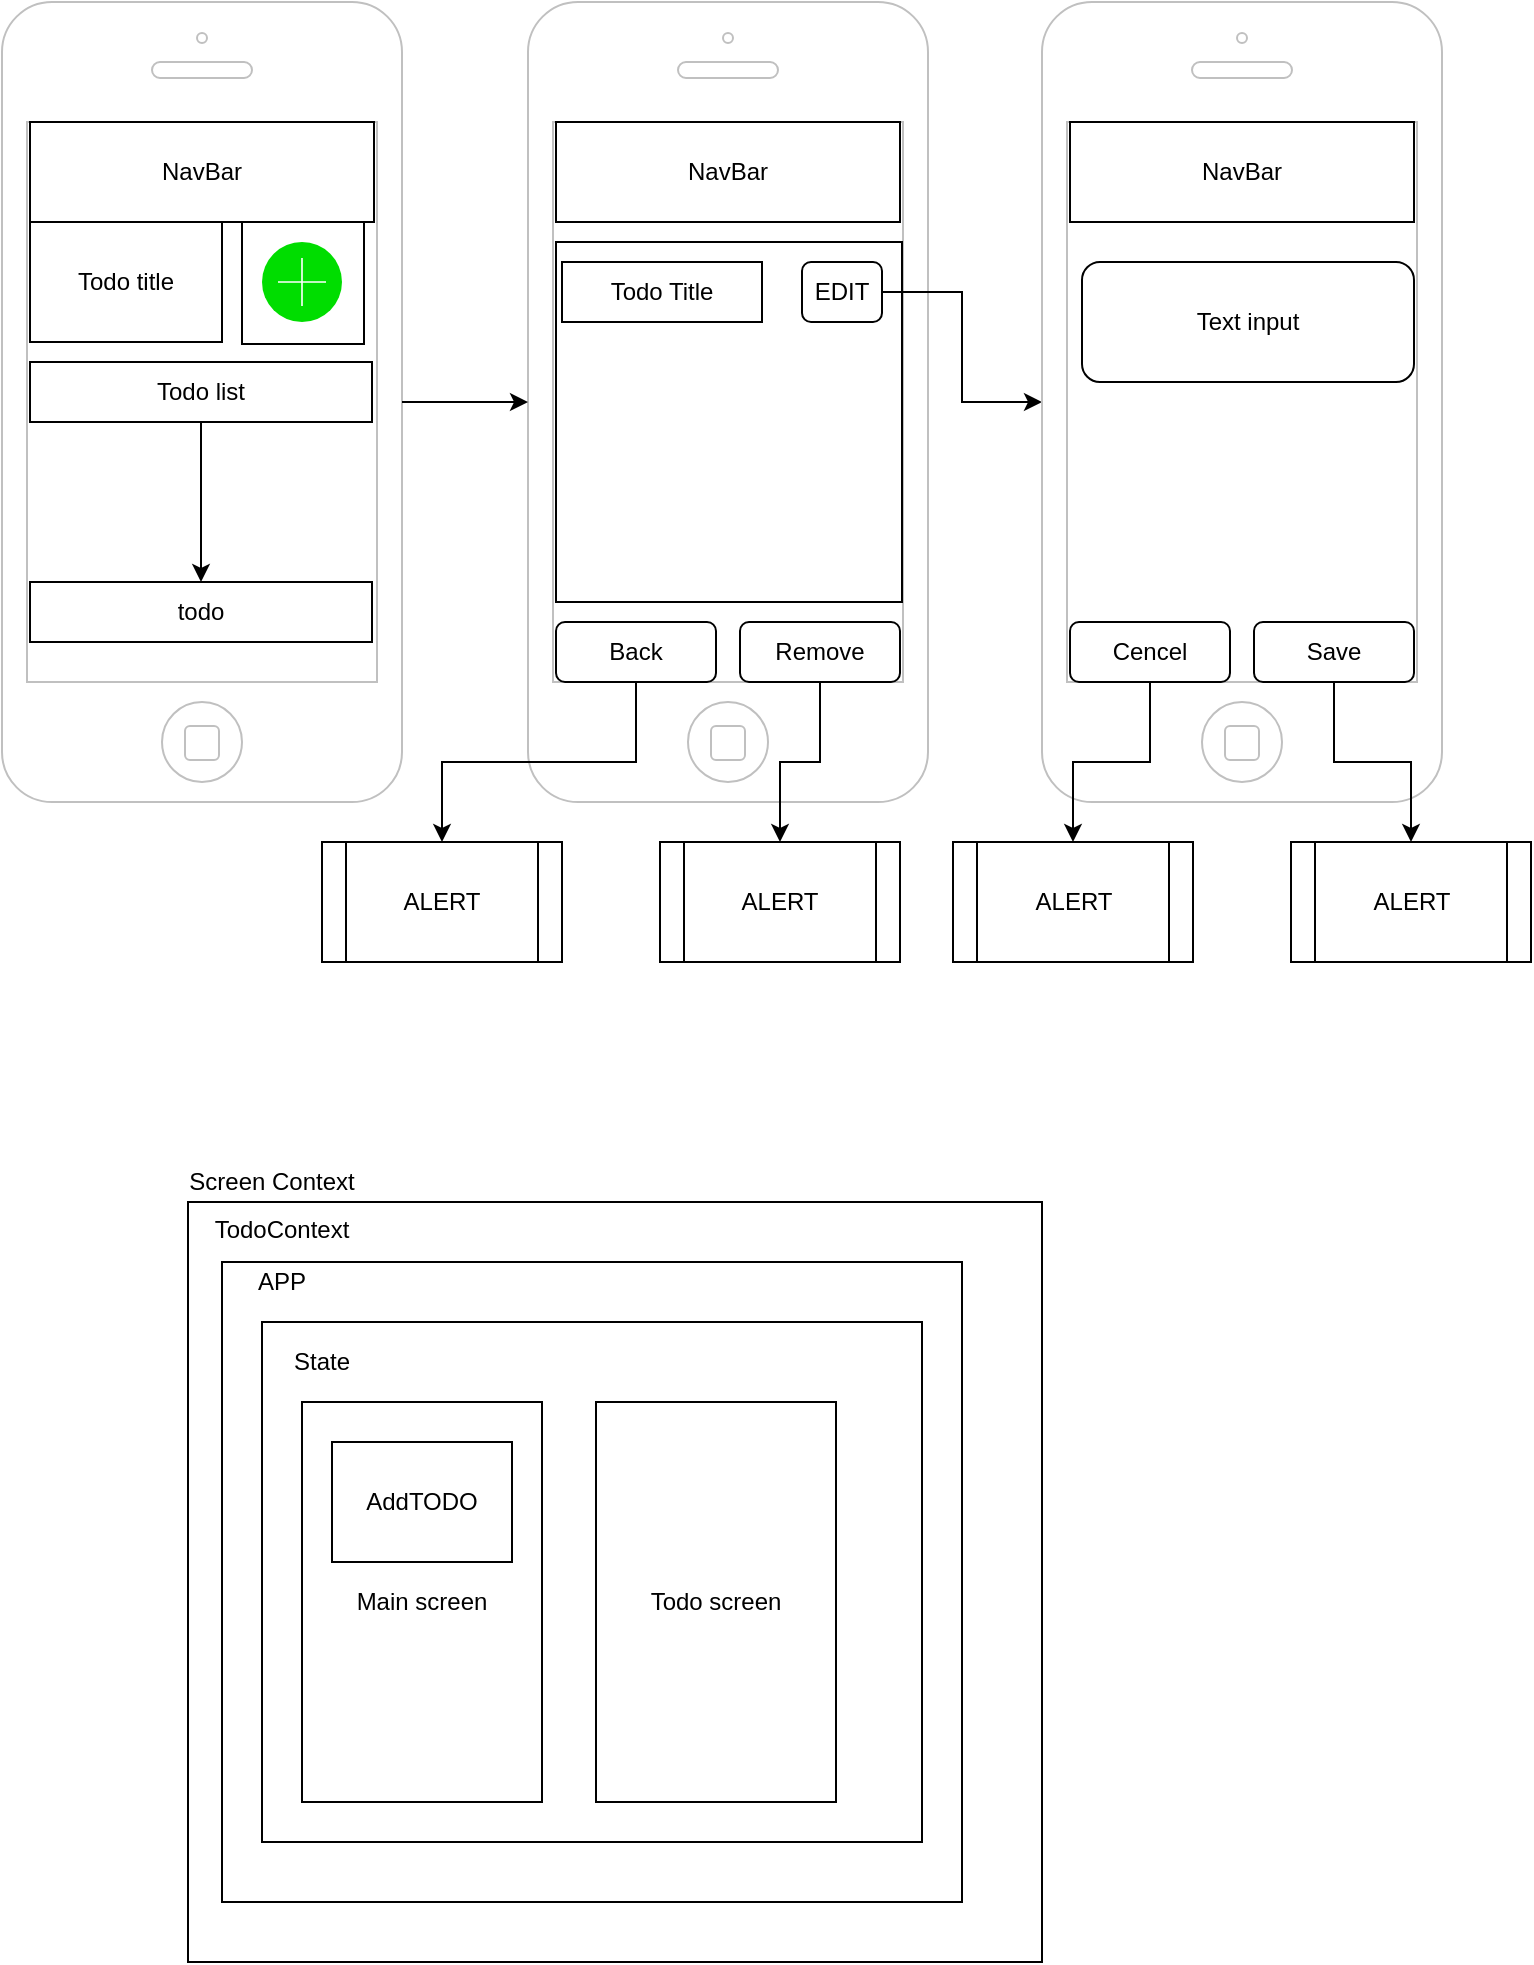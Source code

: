 <mxfile version="12.9.9" type="device" pages="2"><diagram id="4AyLXmW3BC9dZmBWmTiC" name="Page-1"><mxGraphModel dx="1106" dy="878" grid="1" gridSize="10" guides="1" tooltips="1" connect="1" arrows="1" fold="1" page="1" pageScale="1" pageWidth="827" pageHeight="1169" math="0" shadow="0"><root><mxCell id="0"/><mxCell id="1" parent="0"/><mxCell id="IyycaeL3eFbkrV_g5cHw-6" value="" style="rounded=0;whiteSpace=wrap;html=1;" vertex="1" parent="1"><mxGeometry x="143" y="660" width="427" height="380" as="geometry"/></mxCell><mxCell id="IyycaeL3eFbkrV_g5cHw-3" value="" style="rounded=0;whiteSpace=wrap;html=1;" vertex="1" parent="1"><mxGeometry x="160" y="690" width="370" height="320" as="geometry"/></mxCell><mxCell id="IAed1tYNBLvxhT7pSGoj-1" value="" style="group" parent="1" vertex="1" connectable="0"><mxGeometry x="50" y="60" width="200" height="400" as="geometry"/></mxCell><mxCell id="bfwMboy3ozmDZR8tr59P-2" value="" style="html=1;verticalLabelPosition=bottom;labelBackgroundColor=#ffffff;verticalAlign=top;shadow=0;dashed=0;strokeWidth=1;shape=mxgraph.ios7.misc.iphone;strokeColor=#c0c0c0;" parent="IAed1tYNBLvxhT7pSGoj-1" vertex="1"><mxGeometry width="200" height="400" as="geometry"/></mxCell><mxCell id="bfwMboy3ozmDZR8tr59P-3" value="NavBar" style="rounded=0;whiteSpace=wrap;html=1;" parent="IAed1tYNBLvxhT7pSGoj-1" vertex="1"><mxGeometry x="14" y="60" width="172" height="50" as="geometry"/></mxCell><mxCell id="bfwMboy3ozmDZR8tr59P-6" value="Todo title" style="rounded=0;whiteSpace=wrap;html=1;" parent="IAed1tYNBLvxhT7pSGoj-1" vertex="1"><mxGeometry x="14" y="110" width="96" height="60" as="geometry"/></mxCell><mxCell id="bfwMboy3ozmDZR8tr59P-8" value="Todo list" style="rounded=0;whiteSpace=wrap;html=1;" parent="IAed1tYNBLvxhT7pSGoj-1" vertex="1"><mxGeometry x="14" y="180" width="171" height="30" as="geometry"/></mxCell><mxCell id="bfwMboy3ozmDZR8tr59P-11" value="todo" style="rounded=0;whiteSpace=wrap;html=1;" parent="IAed1tYNBLvxhT7pSGoj-1" vertex="1"><mxGeometry x="14" y="290" width="171" height="30" as="geometry"/></mxCell><mxCell id="bfwMboy3ozmDZR8tr59P-12" value="" style="edgeStyle=orthogonalEdgeStyle;rounded=0;orthogonalLoop=1;jettySize=auto;html=1;" parent="IAed1tYNBLvxhT7pSGoj-1" source="bfwMboy3ozmDZR8tr59P-8" target="bfwMboy3ozmDZR8tr59P-11" edge="1"><mxGeometry relative="1" as="geometry"/></mxCell><mxCell id="bfwMboy3ozmDZR8tr59P-13" value="" style="rounded=0;whiteSpace=wrap;html=1;" parent="IAed1tYNBLvxhT7pSGoj-1" vertex="1"><mxGeometry x="120" y="110" width="61" height="61" as="geometry"/></mxCell><mxCell id="bfwMboy3ozmDZR8tr59P-14" value="" style="html=1;verticalLabelPosition=bottom;labelBackgroundColor=#ffffff;verticalAlign=top;shadow=0;dashed=0;strokeWidth=2;shape=mxgraph.ios7.misc.add;fillColor=#00dd00;strokeColor=#ffffff;" parent="IAed1tYNBLvxhT7pSGoj-1" vertex="1"><mxGeometry x="130" y="120" width="40" height="40" as="geometry"/></mxCell><mxCell id="IAed1tYNBLvxhT7pSGoj-4" value="" style="html=1;verticalLabelPosition=bottom;labelBackgroundColor=#ffffff;verticalAlign=top;shadow=0;dashed=0;strokeWidth=1;shape=mxgraph.ios7.misc.iphone;strokeColor=#c0c0c0;" parent="1" vertex="1"><mxGeometry x="313" y="60" width="200" height="400" as="geometry"/></mxCell><mxCell id="IAed1tYNBLvxhT7pSGoj-5" value="" style="edgeStyle=orthogonalEdgeStyle;rounded=0;orthogonalLoop=1;jettySize=auto;html=1;" parent="1" source="bfwMboy3ozmDZR8tr59P-2" target="IAed1tYNBLvxhT7pSGoj-4" edge="1"><mxGeometry relative="1" as="geometry"/></mxCell><mxCell id="YfUrMhRh4wUdY2UeYYAS-1" value="NavBar" style="rounded=0;whiteSpace=wrap;html=1;" parent="1" vertex="1"><mxGeometry x="327" y="120" width="172" height="50" as="geometry"/></mxCell><mxCell id="YfUrMhRh4wUdY2UeYYAS-2" value="" style="rounded=0;whiteSpace=wrap;html=1;" parent="1" vertex="1"><mxGeometry x="327" y="180" width="173" height="180" as="geometry"/></mxCell><mxCell id="YfUrMhRh4wUdY2UeYYAS-16" style="edgeStyle=orthogonalEdgeStyle;rounded=0;orthogonalLoop=1;jettySize=auto;html=1;" parent="1" source="YfUrMhRh4wUdY2UeYYAS-3" target="YfUrMhRh4wUdY2UeYYAS-15" edge="1"><mxGeometry relative="1" as="geometry"/></mxCell><mxCell id="YfUrMhRh4wUdY2UeYYAS-3" value="Remove" style="rounded=1;whiteSpace=wrap;html=1;" parent="1" vertex="1"><mxGeometry x="419" y="370" width="80" height="30" as="geometry"/></mxCell><mxCell id="YfUrMhRh4wUdY2UeYYAS-14" style="edgeStyle=orthogonalEdgeStyle;rounded=0;orthogonalLoop=1;jettySize=auto;html=1;entryX=0.5;entryY=0;entryDx=0;entryDy=0;" parent="1" source="YfUrMhRh4wUdY2UeYYAS-4" target="YfUrMhRh4wUdY2UeYYAS-13" edge="1"><mxGeometry relative="1" as="geometry"/></mxCell><mxCell id="YfUrMhRh4wUdY2UeYYAS-4" value="Back" style="rounded=1;whiteSpace=wrap;html=1;" parent="1" vertex="1"><mxGeometry x="327" y="370" width="80" height="30" as="geometry"/></mxCell><mxCell id="YfUrMhRh4wUdY2UeYYAS-5" value="Todo Title" style="rounded=0;whiteSpace=wrap;html=1;" parent="1" vertex="1"><mxGeometry x="330" y="190" width="100" height="30" as="geometry"/></mxCell><mxCell id="YfUrMhRh4wUdY2UeYYAS-8" style="edgeStyle=orthogonalEdgeStyle;rounded=0;orthogonalLoop=1;jettySize=auto;html=1;" parent="1" source="YfUrMhRh4wUdY2UeYYAS-6" target="YfUrMhRh4wUdY2UeYYAS-7" edge="1"><mxGeometry relative="1" as="geometry"/></mxCell><mxCell id="YfUrMhRh4wUdY2UeYYAS-6" value="EDIT" style="rounded=1;whiteSpace=wrap;html=1;" parent="1" vertex="1"><mxGeometry x="450" y="190" width="40" height="30" as="geometry"/></mxCell><mxCell id="YfUrMhRh4wUdY2UeYYAS-7" value="" style="html=1;verticalLabelPosition=bottom;labelBackgroundColor=#ffffff;verticalAlign=top;shadow=0;dashed=0;strokeWidth=1;shape=mxgraph.ios7.misc.iphone;strokeColor=#c0c0c0;" parent="1" vertex="1"><mxGeometry x="570" y="60" width="200" height="400" as="geometry"/></mxCell><mxCell id="YfUrMhRh4wUdY2UeYYAS-21" style="edgeStyle=orthogonalEdgeStyle;rounded=0;orthogonalLoop=1;jettySize=auto;html=1;entryX=0.5;entryY=0;entryDx=0;entryDy=0;" parent="1" source="YfUrMhRh4wUdY2UeYYAS-10" target="YfUrMhRh4wUdY2UeYYAS-19" edge="1"><mxGeometry relative="1" as="geometry"/></mxCell><mxCell id="YfUrMhRh4wUdY2UeYYAS-10" value="Save" style="rounded=1;whiteSpace=wrap;html=1;" parent="1" vertex="1"><mxGeometry x="676" y="370" width="80" height="30" as="geometry"/></mxCell><mxCell id="YfUrMhRh4wUdY2UeYYAS-20" style="edgeStyle=orthogonalEdgeStyle;rounded=0;orthogonalLoop=1;jettySize=auto;html=1;" parent="1" source="YfUrMhRh4wUdY2UeYYAS-11" target="YfUrMhRh4wUdY2UeYYAS-18" edge="1"><mxGeometry relative="1" as="geometry"/></mxCell><mxCell id="YfUrMhRh4wUdY2UeYYAS-11" value="Cencel" style="rounded=1;whiteSpace=wrap;html=1;" parent="1" vertex="1"><mxGeometry x="584" y="370" width="80" height="30" as="geometry"/></mxCell><mxCell id="YfUrMhRh4wUdY2UeYYAS-12" value="NavBar" style="rounded=0;whiteSpace=wrap;html=1;" parent="1" vertex="1"><mxGeometry x="584" y="120" width="172" height="50" as="geometry"/></mxCell><mxCell id="YfUrMhRh4wUdY2UeYYAS-13" value="ALERT" style="shape=process;whiteSpace=wrap;html=1;backgroundOutline=1;" parent="1" vertex="1"><mxGeometry x="210" y="480" width="120" height="60" as="geometry"/></mxCell><mxCell id="YfUrMhRh4wUdY2UeYYAS-15" value="ALERT" style="shape=process;whiteSpace=wrap;html=1;backgroundOutline=1;" parent="1" vertex="1"><mxGeometry x="379" y="480" width="120" height="60" as="geometry"/></mxCell><mxCell id="YfUrMhRh4wUdY2UeYYAS-17" value="Text input" style="rounded=1;whiteSpace=wrap;html=1;" parent="1" vertex="1"><mxGeometry x="590" y="190" width="166" height="60" as="geometry"/></mxCell><mxCell id="YfUrMhRh4wUdY2UeYYAS-18" value="ALERT" style="shape=process;whiteSpace=wrap;html=1;backgroundOutline=1;" parent="1" vertex="1"><mxGeometry x="525.5" y="480" width="120" height="60" as="geometry"/></mxCell><mxCell id="YfUrMhRh4wUdY2UeYYAS-19" value="ALERT" style="shape=process;whiteSpace=wrap;html=1;backgroundOutline=1;" parent="1" vertex="1"><mxGeometry x="694.5" y="480" width="120" height="60" as="geometry"/></mxCell><mxCell id="YfUrMhRh4wUdY2UeYYAS-22" value="" style="rounded=0;whiteSpace=wrap;html=1;" parent="1" vertex="1"><mxGeometry x="180" y="720" width="330" height="260" as="geometry"/></mxCell><mxCell id="YfUrMhRh4wUdY2UeYYAS-23" value="Todo screen" style="rounded=0;whiteSpace=wrap;html=1;" parent="1" vertex="1"><mxGeometry x="347" y="760" width="120" height="200" as="geometry"/></mxCell><mxCell id="YfUrMhRh4wUdY2UeYYAS-25" value="Main screen" style="rounded=0;whiteSpace=wrap;html=1;" parent="1" vertex="1"><mxGeometry x="200" y="760" width="120" height="200" as="geometry"/></mxCell><mxCell id="YfUrMhRh4wUdY2UeYYAS-26" value="APP" style="text;html=1;strokeColor=none;fillColor=none;align=center;verticalAlign=middle;whiteSpace=wrap;rounded=0;" parent="1" vertex="1"><mxGeometry x="170" y="690" width="40" height="20" as="geometry"/></mxCell><mxCell id="YfUrMhRh4wUdY2UeYYAS-27" value="State" style="text;html=1;strokeColor=none;fillColor=none;align=center;verticalAlign=middle;whiteSpace=wrap;rounded=0;" parent="1" vertex="1"><mxGeometry x="190" y="730" width="40" height="20" as="geometry"/></mxCell><mxCell id="IyycaeL3eFbkrV_g5cHw-4" value="TodoContext" style="text;html=1;strokeColor=none;fillColor=none;align=center;verticalAlign=middle;whiteSpace=wrap;rounded=0;" vertex="1" parent="1"><mxGeometry x="170" y="664" width="40" height="20" as="geometry"/></mxCell><mxCell id="IyycaeL3eFbkrV_g5cHw-5" value="Screen Context" style="text;html=1;strokeColor=none;fillColor=none;align=center;verticalAlign=middle;whiteSpace=wrap;rounded=0;" vertex="1" parent="1"><mxGeometry x="140" y="640" width="90" height="20" as="geometry"/></mxCell><mxCell id="IyycaeL3eFbkrV_g5cHw-7" value="AddTODO" style="rounded=0;whiteSpace=wrap;html=1;" vertex="1" parent="1"><mxGeometry x="215" y="780" width="90" height="60" as="geometry"/></mxCell></root></mxGraphModel></diagram><diagram id="9hkChDYkMQiMyxLGvD6D" name="Page-2"><mxGraphModel dx="939" dy="878" grid="1" gridSize="10" guides="1" tooltips="1" connect="1" arrows="1" fold="1" page="1" pageScale="1" pageWidth="827" pageHeight="1169" math="0" shadow="0"><root><mxCell id="Kx-8Z2j2mslbrDXdbWnA-0"/><mxCell id="Kx-8Z2j2mslbrDXdbWnA-1" parent="Kx-8Z2j2mslbrDXdbWnA-0"/><mxCell id="Kx-8Z2j2mslbrDXdbWnA-3" value="" style="html=1;verticalLabelPosition=bottom;labelBackgroundColor=#ffffff;verticalAlign=top;shadow=0;dashed=0;strokeWidth=1;shape=mxgraph.ios7.misc.iphone;strokeColor=#c0c0c0;" parent="Kx-8Z2j2mslbrDXdbWnA-1" vertex="1"><mxGeometry x="50" y="20" width="200" height="400" as="geometry"/></mxCell><mxCell id="Kx-8Z2j2mslbrDXdbWnA-8" value="" style="html=1;verticalLabelPosition=bottom;labelBackgroundColor=#ffffff;verticalAlign=top;shadow=0;dashed=0;strokeWidth=2;shape=mxgraph.ios7.misc.number_pad;strokeWidth=1;" parent="Kx-8Z2j2mslbrDXdbWnA-1" vertex="1"><mxGeometry x="65" y="190" width="170" height="160" as="geometry"/></mxCell></root></mxGraphModel></diagram></mxfile>